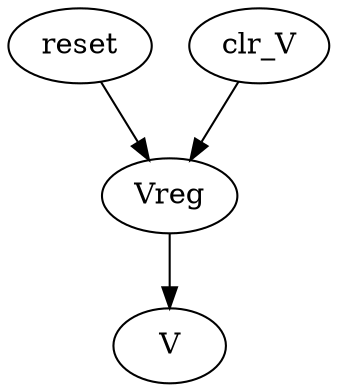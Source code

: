 strict digraph "" {
	reset	 [complexity=3,
		importance=0.0550584785047,
		rank=0.0183528261682];
	Vreg	 [complexity=2,
		importance=0.0239142858058,
		rank=0.0119571429029];
	reset -> Vreg;
	clr_V	 [complexity=3,
		importance=0.0311441926989,
		rank=0.0103813975663];
	clr_V -> Vreg;
	V	 [complexity=0,
		importance=0.0127913688792,
		rank=0.0];
	Vreg -> V;
}
